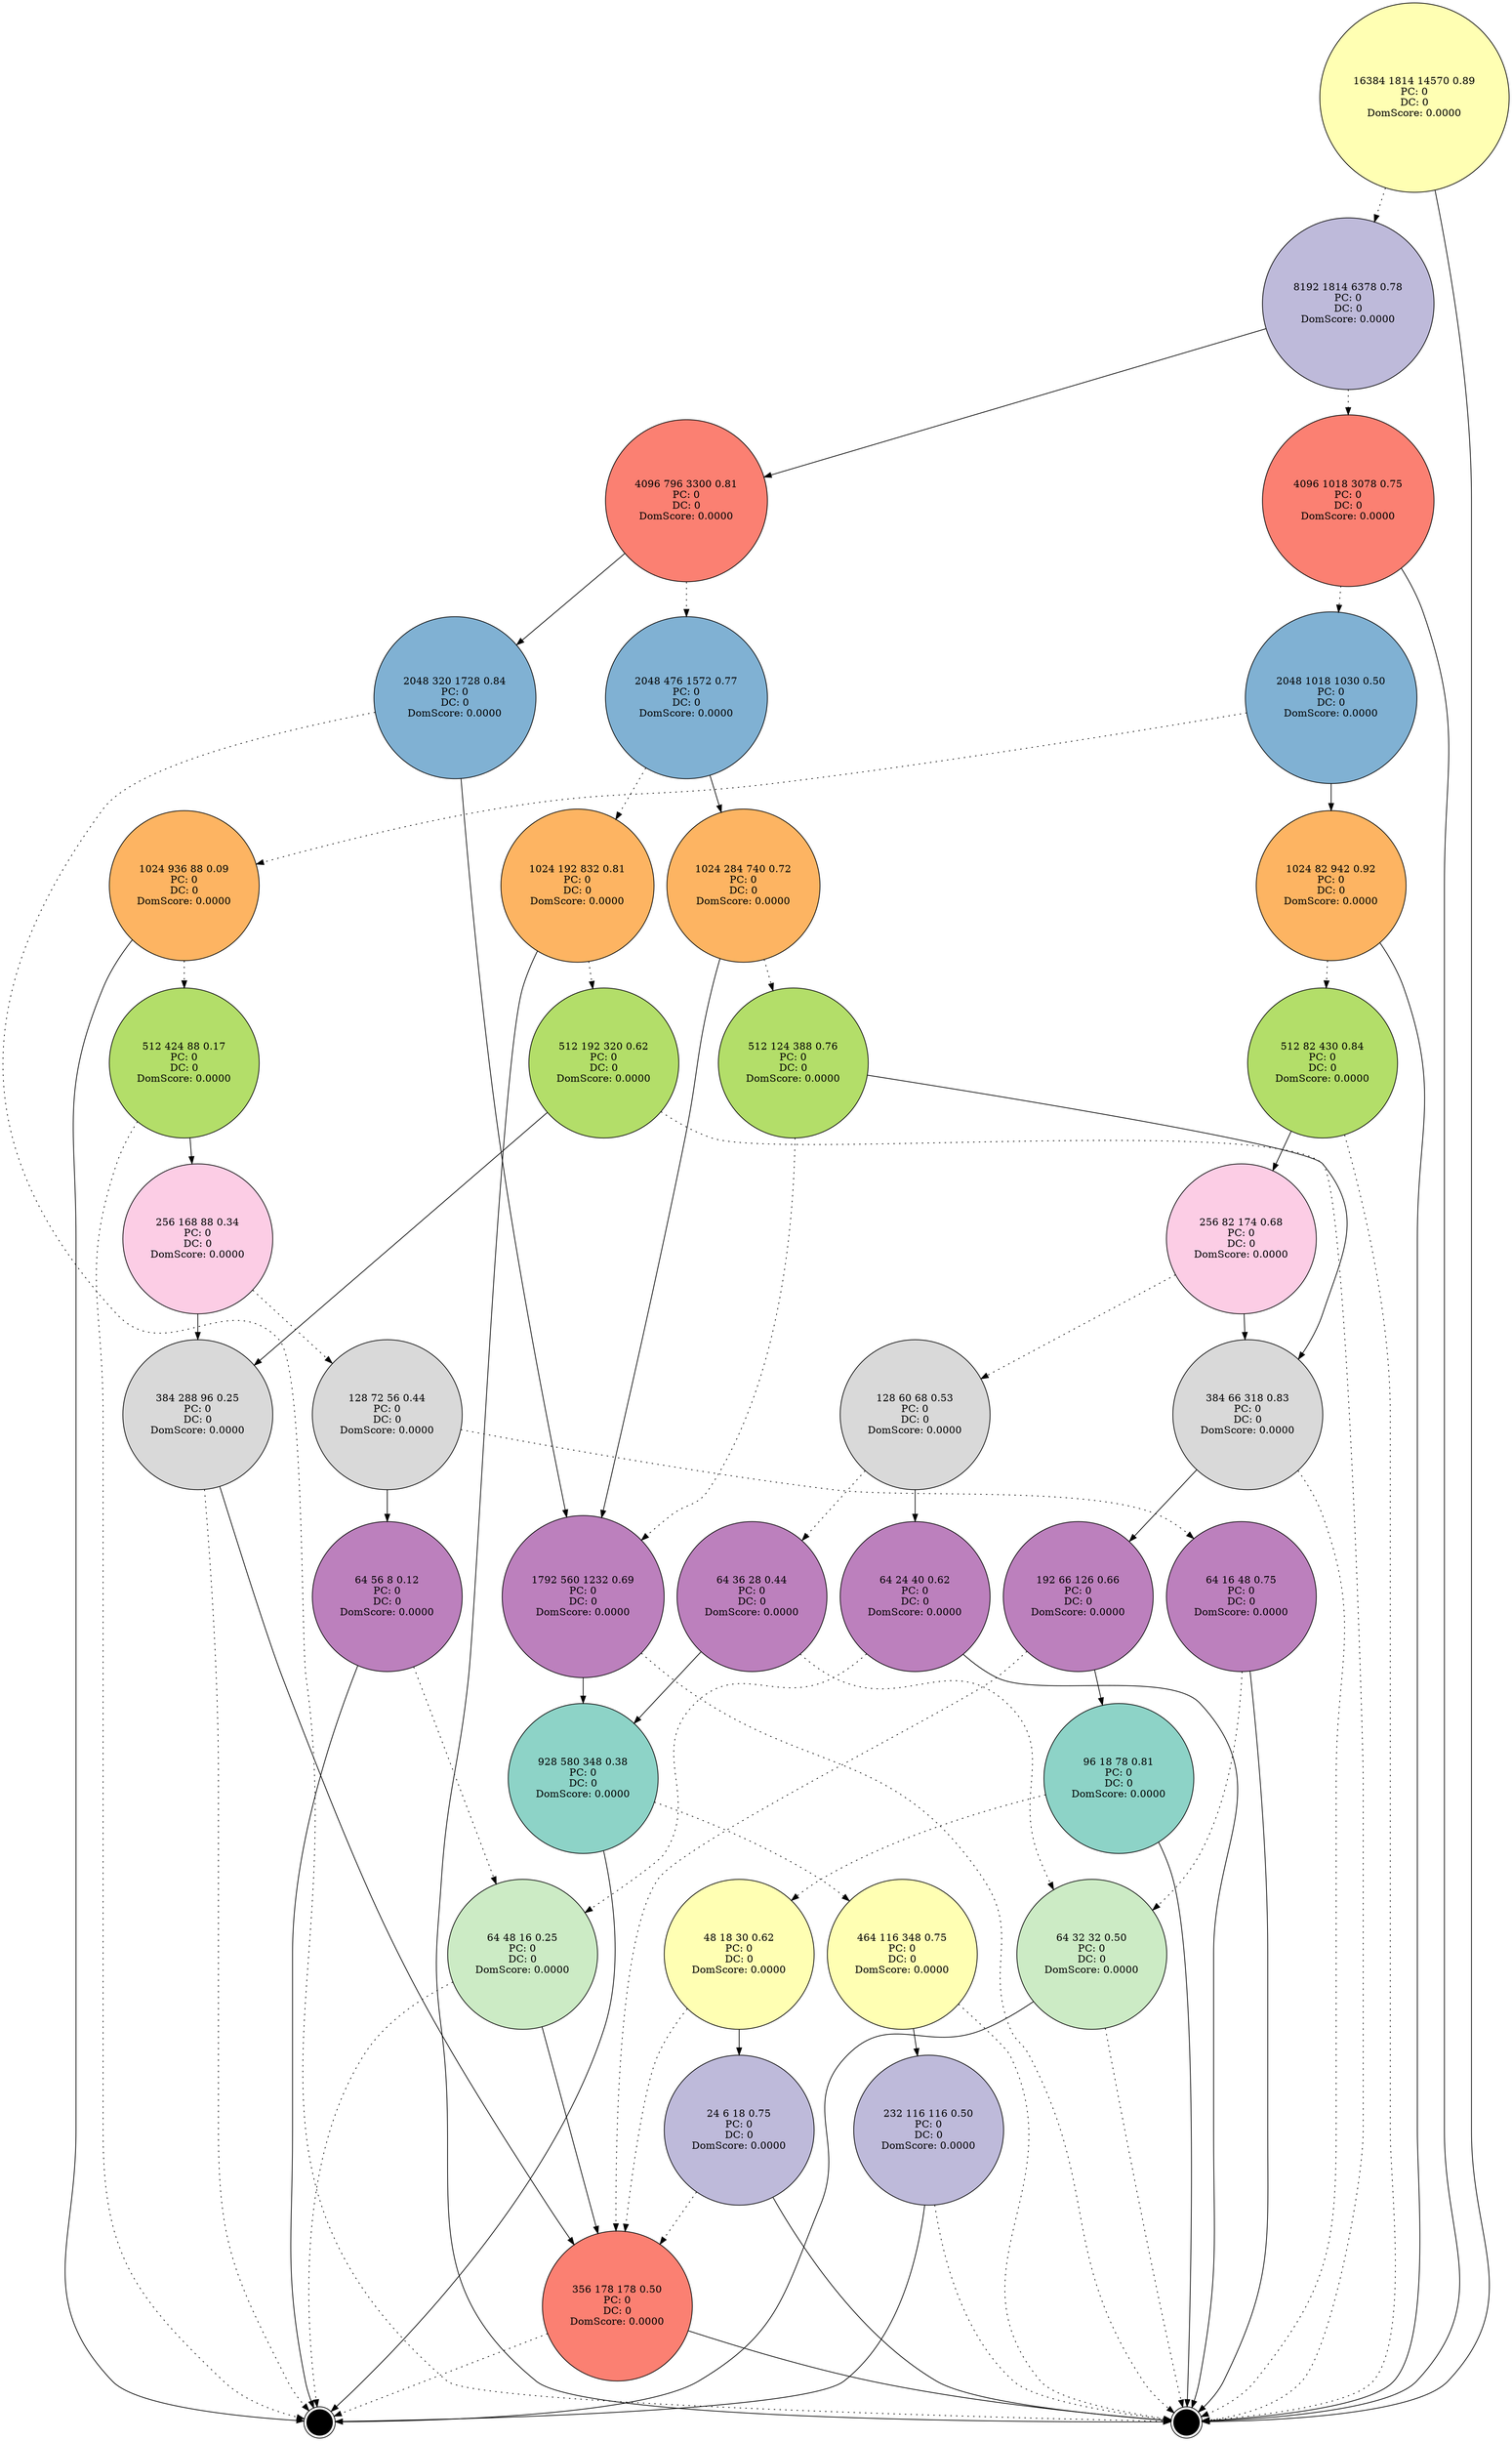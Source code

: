 digraph "" {
		node [colorscheme=set312,
		label="\N",
		shape=circle,
		style=filled
		];
{
graph [rank=same];
122255	[fillcolor=2, label="16384 1814 14570 0.89
PC: 0
DC: 0
DomScore: 0.0000", rank=1];
}
{
graph [rank=same];
122254	[fillcolor=3, label="8192 1814 6378 0.78
PC: 0
DC: 0
DomScore: 0.0000", rank=2];
}
{
graph [rank=same];
122253	[fillcolor=4, label="4096 1018 3078 0.75
PC: 0
DC: 0
DomScore: 0.0000", rank=3];
122237	[fillcolor=4, label="4096 796 3300 0.81
PC: 0
DC: 0
DomScore: 0.0000", rank=3];
}
{
graph [rank=same];
122236	[fillcolor=5, label="2048 476 1572 0.77
PC: 0
DC: 0
DomScore: 0.0000", rank=4];
122252	[fillcolor=5, label="2048 1018 1030 0.50
PC: 0
DC: 0
DomScore: 0.0000", rank=4];
122224	[fillcolor=5, label="2048 320 1728 0.84
PC: 0
DC: 0
DomScore: 0.0000", rank=4];
}
{
graph [rank=same];
122245	[fillcolor=6, label="1024 82 942 0.92
PC: 0
DC: 0
DomScore: 0.0000", rank=5];
122251	[fillcolor=6, label="1024 936 88 0.09
PC: 0
DC: 0
DomScore: 0.0000", rank=5];
122235	[fillcolor=6, label="1024 192 832 0.81
PC: 0
DC: 0
DomScore: 0.0000", rank=5];
122232	[fillcolor=6, label="1024 284 740 0.72
PC: 0
DC: 0
DomScore: 0.0000", rank=5];
}
{
graph [rank=same];
122234	[fillcolor=7, label="512 192 320 0.62
PC: 0
DC: 0
DomScore: 0.0000", rank=6];
122244	[fillcolor=7, label="512 82 430 0.84
PC: 0
DC: 0
DomScore: 0.0000", rank=6];
122250	[fillcolor=7, label="512 424 88 0.17
PC: 0
DC: 0
DomScore: 0.0000", rank=6];
122231	[fillcolor=7, label="512 124 388 0.76
PC: 0
DC: 0
DomScore: 0.0000", rank=6];
}
{
graph [rank=same];
122249	[fillcolor=8, label="256 168 88 0.34
PC: 0
DC: 0
DomScore: 0.0000", rank=7];
122243	[fillcolor=8, label="256 82 174 0.68
PC: 0
DC: 0
DomScore: 0.0000", rank=7];
}
{
graph [rank=same];
122242	[fillcolor=9, label="128 60 68 0.53
PC: 0
DC: 0
DomScore: 0.0000", rank=8];
122233	[fillcolor=9, label="384 288 96 0.25
PC: 0
DC: 0
DomScore: 0.0000", rank=8];
122230	[fillcolor=9, label="384 66 318 0.83
PC: 0
DC: 0
DomScore: 0.0000", rank=8];
122248	[fillcolor=9, label="128 72 56 0.44
PC: 0
DC: 0
DomScore: 0.0000", rank=8];
}
{
graph [rank=same];
122241	[fillcolor=10, label="64 36 28 0.44
PC: 0
DC: 0
DomScore: 0.0000", rank=9];
122247	[fillcolor=10, label="64 16 48 0.75
PC: 0
DC: 0
DomScore: 0.0000", rank=9];
122239	[fillcolor=10, label="64 24 40 0.62
PC: 0
DC: 0
DomScore: 0.0000", rank=9];
122246	[fillcolor=10, label="64 56 8 0.12
PC: 0
DC: 0
DomScore: 0.0000", rank=9];
122229	[fillcolor=10, label="192 66 126 0.66
PC: 0
DC: 0
DomScore: 0.0000", rank=9];
122223	[fillcolor=10, label="1792 560 1232 0.69
PC: 0
DC: 0
DomScore: 0.0000", rank=9];
}
{
graph [rank=same];
122238	[fillcolor=11, label="64 48 16 0.25
PC: 0
DC: 0
DomScore: 0.0000", rank=10];
122240	[fillcolor=11, label="64 32 32 0.50
PC: 0
DC: 0
DomScore: 0.0000", rank=10];
}
{
graph [rank=same];
122228	[fillcolor=1, label="96 18 78 0.81
PC: 0
DC: 0
DomScore: 0.0000", rank=11];
122222	[fillcolor=1, label="928 580 348 0.38
PC: 0
DC: 0
DomScore: 0.0000", rank=11];
}
{
graph [rank=same];
122227	[fillcolor=2, label="48 18 30 0.62
PC: 0
DC: 0
DomScore: 0.0000", rank=12];
122221	[fillcolor=2, label="464 116 348 0.75
PC: 0
DC: 0
DomScore: 0.0000", rank=12];
}
{
graph [rank=same];
122220	[fillcolor=3, label="232 116 116 0.50
PC: 0
DC: 0
DomScore: 0.0000", rank=13];
122226	[fillcolor=3, label="24 6 18 0.75
PC: 0
DC: 0
DomScore: 0.0000", rank=13];
}
{
graph [rank=same];
122225	[fillcolor=4, label="356 178 178 0.50
PC: 0
DC: 0
DomScore: 0.0000", rank=14];
}
0	 [fillcolor=White, label=F, rank=None, shape=doublecircle];
1	 [fillcolor=White, label=T, rank=None, shape=doublecircle];
122243 -> 122242 		[style=dotted];
122243 -> 122230
122232 -> 122231 		[style=dotted];
122232 -> 122223
122221 -> 1 		[style=dotted];
122221 -> 122220
122249 -> 122248 		[style=dotted];
122249 -> 122233
122222 -> 122221 		[style=dotted];
122222 -> 0
122226 -> 122225 		[style=dotted];
122226 -> 1
122240 -> 1 		[style=dotted];
122240 -> 0
122248 -> 122247 		[style=dotted];
122248 -> 122246
122231 -> 122223 		[style=dotted];
122231 -> 122230
122223 -> 1 		[style=dotted];
122223 -> 122222
122220 -> 1 		[style=dotted];
122220 -> 0
122237 -> 122236 		[style=dotted];
122237 -> 122224
122235 -> 122234 		[style=dotted];
122235 -> 1
122229 -> 122225 		[style=dotted];
122229 -> 122228
122224 -> 1 		[style=dotted];
122224 -> 122223
122250 -> 0 		[style=dotted];
122250 -> 122249
122246 -> 122238 		[style=dotted];
122246 -> 0
122239 -> 122238 		[style=dotted];
122239 -> 1
122251 -> 122250 		[style=dotted];
122251 -> 0
122230 -> 1 		[style=dotted];
122230 -> 122229
122252 -> 122251 		[style=dotted];
122252 -> 122245
122225 -> 0 		[style=dotted];
122225 -> 1
122233 -> 0 		[style=dotted];
122233 -> 122225
122253 -> 122252 		[style=dotted];
122253 -> 1
122236 -> 122235 		[style=dotted];
122236 -> 122232
122247 -> 122240 		[style=dotted];
122247 -> 1
122242 -> 122241 		[style=dotted];
122242 -> 122239
122254 -> 122253 		[style=dotted];
122254 -> 122237
122244 -> 1 		[style=dotted];
122244 -> 122243
122241 -> 122240 		[style=dotted];
122241 -> 122222
122255 -> 122254 		[style=dotted];
122255 -> 1
122228 -> 122227 		[style=dotted];
122228 -> 1
122238 -> 0 		[style=dotted];
122238 -> 122225
122227 -> 122225 		[style=dotted];
122227 -> 122226
122245 -> 122244 		[style=dotted];
122245 -> 1
122234 -> 1 		[style=dotted];
122234 -> 122233
}